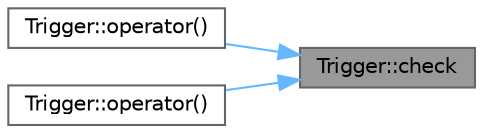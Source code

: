 digraph "Trigger::check"
{
 // LATEX_PDF_SIZE
  bgcolor="transparent";
  edge [fontname=Helvetica,fontsize=10,labelfontname=Helvetica,labelfontsize=10];
  node [fontname=Helvetica,fontsize=10,shape=box,height=0.2,width=0.4];
  rankdir="RL";
  Node1 [id="Node000001",label="Trigger::check",height=0.2,width=0.4,color="gray40", fillcolor="grey60", style="filled", fontcolor="black",tooltip=" "];
  Node1 -> Node2 [id="edge1_Node000001_Node000002",dir="back",color="steelblue1",style="solid",tooltip=" "];
  Node2 [id="Node000002",label="Trigger::operator()",height=0.2,width=0.4,color="grey40", fillcolor="white", style="filled",URL="$class_trigger.html#ac7966d851dd832da1a95f56e330917df",tooltip=" "];
  Node1 -> Node3 [id="edge2_Node000001_Node000003",dir="back",color="steelblue1",style="solid",tooltip=" "];
  Node3 [id="Node000003",label="Trigger::operator()",height=0.2,width=0.4,color="grey40", fillcolor="white", style="filled",URL="$class_trigger.html#ac2122aae6716c6bc85c923c0bb3497ba",tooltip=" "];
}
